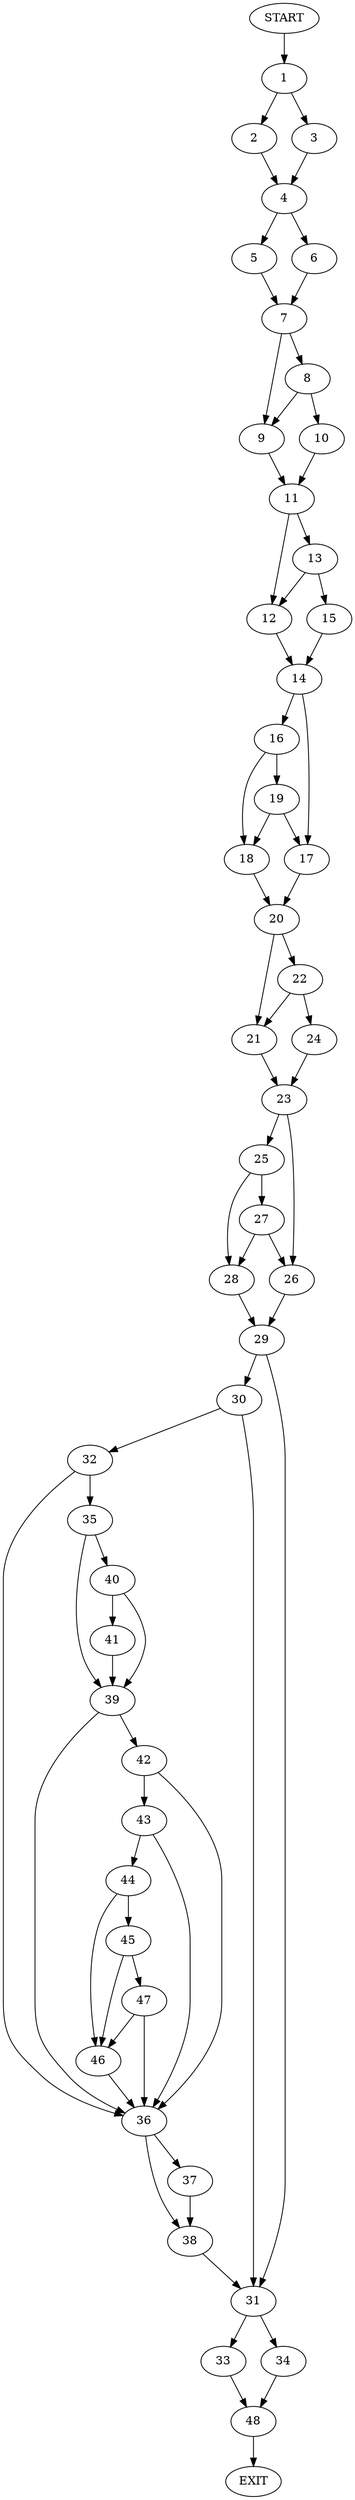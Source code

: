 digraph {
0 [label="START"]
49 [label="EXIT"]
0 -> 1
1 -> 2
1 -> 3
2 -> 4
3 -> 4
4 -> 5
4 -> 6
5 -> 7
6 -> 7
7 -> 8
7 -> 9
8 -> 10
8 -> 9
9 -> 11
10 -> 11
11 -> 12
11 -> 13
12 -> 14
13 -> 15
13 -> 12
15 -> 14
14 -> 16
14 -> 17
16 -> 18
16 -> 19
17 -> 20
18 -> 20
19 -> 17
19 -> 18
20 -> 21
20 -> 22
21 -> 23
22 -> 21
22 -> 24
24 -> 23
23 -> 25
23 -> 26
25 -> 27
25 -> 28
26 -> 29
27 -> 28
27 -> 26
28 -> 29
29 -> 30
29 -> 31
30 -> 32
30 -> 31
31 -> 33
31 -> 34
32 -> 35
32 -> 36
36 -> 37
36 -> 38
35 -> 39
35 -> 40
40 -> 39
40 -> 41
39 -> 42
39 -> 36
41 -> 39
42 -> 43
42 -> 36
43 -> 44
43 -> 36
44 -> 45
44 -> 46
46 -> 36
45 -> 46
45 -> 47
47 -> 46
47 -> 36
37 -> 38
38 -> 31
34 -> 48
33 -> 48
48 -> 49
}
